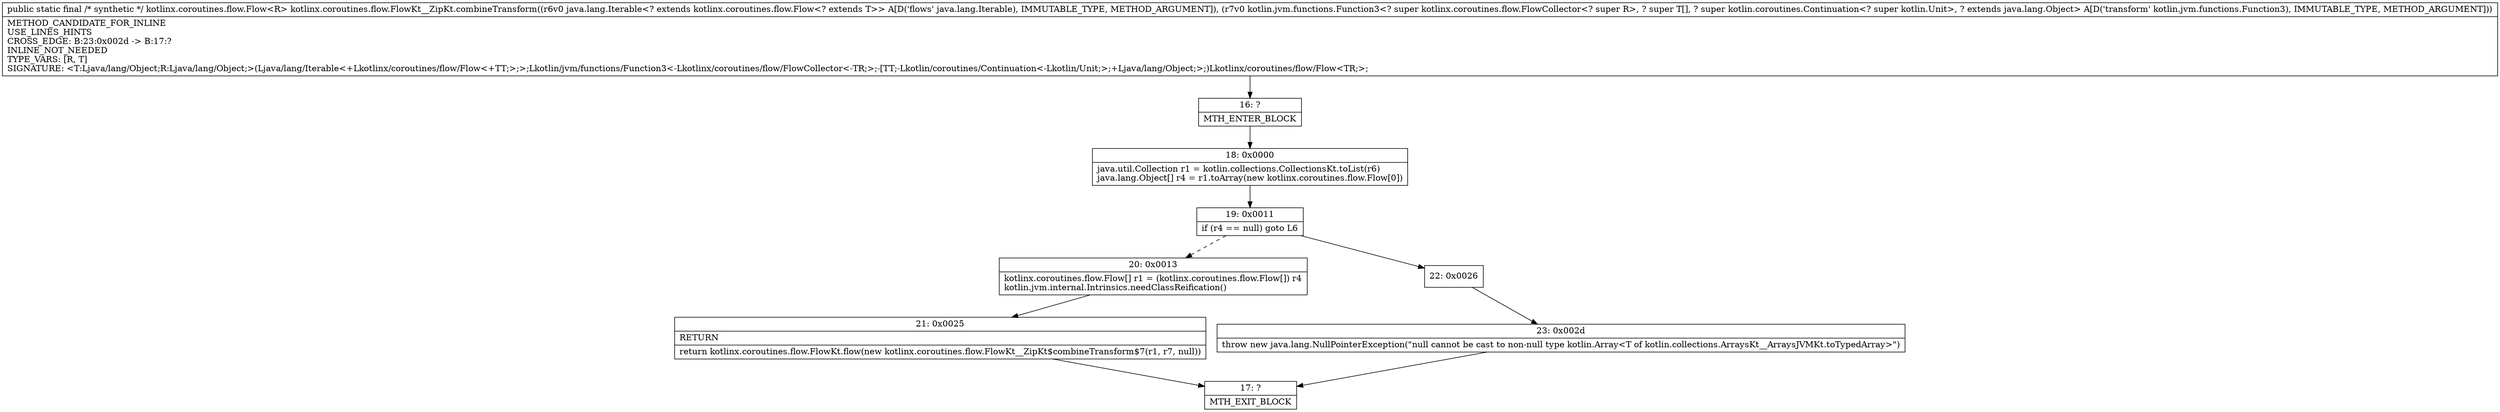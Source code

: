 digraph "CFG forkotlinx.coroutines.flow.FlowKt__ZipKt.combineTransform(Ljava\/lang\/Iterable;Lkotlin\/jvm\/functions\/Function3;)Lkotlinx\/coroutines\/flow\/Flow;" {
Node_16 [shape=record,label="{16\:\ ?|MTH_ENTER_BLOCK\l}"];
Node_18 [shape=record,label="{18\:\ 0x0000|java.util.Collection r1 = kotlin.collections.CollectionsKt.toList(r6)\ljava.lang.Object[] r4 = r1.toArray(new kotlinx.coroutines.flow.Flow[0])\l}"];
Node_19 [shape=record,label="{19\:\ 0x0011|if (r4 == null) goto L6\l}"];
Node_20 [shape=record,label="{20\:\ 0x0013|kotlinx.coroutines.flow.Flow[] r1 = (kotlinx.coroutines.flow.Flow[]) r4\lkotlin.jvm.internal.Intrinsics.needClassReification()\l}"];
Node_21 [shape=record,label="{21\:\ 0x0025|RETURN\l|return kotlinx.coroutines.flow.FlowKt.flow(new kotlinx.coroutines.flow.FlowKt__ZipKt$combineTransform$7(r1, r7, null))\l}"];
Node_17 [shape=record,label="{17\:\ ?|MTH_EXIT_BLOCK\l}"];
Node_22 [shape=record,label="{22\:\ 0x0026}"];
Node_23 [shape=record,label="{23\:\ 0x002d|throw new java.lang.NullPointerException(\"null cannot be cast to non\-null type kotlin.Array\<T of kotlin.collections.ArraysKt__ArraysJVMKt.toTypedArray\>\")\l}"];
MethodNode[shape=record,label="{public static final \/* synthetic *\/ kotlinx.coroutines.flow.Flow\<R\> kotlinx.coroutines.flow.FlowKt__ZipKt.combineTransform((r6v0 java.lang.Iterable\<? extends kotlinx.coroutines.flow.Flow\<? extends T\>\> A[D('flows' java.lang.Iterable), IMMUTABLE_TYPE, METHOD_ARGUMENT]), (r7v0 kotlin.jvm.functions.Function3\<? super kotlinx.coroutines.flow.FlowCollector\<? super R\>, ? super T[], ? super kotlin.coroutines.Continuation\<? super kotlin.Unit\>, ? extends java.lang.Object\> A[D('transform' kotlin.jvm.functions.Function3), IMMUTABLE_TYPE, METHOD_ARGUMENT]))  | METHOD_CANDIDATE_FOR_INLINE\lUSE_LINES_HINTS\lCROSS_EDGE: B:23:0x002d \-\> B:17:?\lINLINE_NOT_NEEDED\lTYPE_VARS: [R, T]\lSIGNATURE: \<T:Ljava\/lang\/Object;R:Ljava\/lang\/Object;\>(Ljava\/lang\/Iterable\<+Lkotlinx\/coroutines\/flow\/Flow\<+TT;\>;\>;Lkotlin\/jvm\/functions\/Function3\<\-Lkotlinx\/coroutines\/flow\/FlowCollector\<\-TR;\>;\-[TT;\-Lkotlin\/coroutines\/Continuation\<\-Lkotlin\/Unit;\>;+Ljava\/lang\/Object;\>;)Lkotlinx\/coroutines\/flow\/Flow\<TR;\>;\l}"];
MethodNode -> Node_16;Node_16 -> Node_18;
Node_18 -> Node_19;
Node_19 -> Node_20[style=dashed];
Node_19 -> Node_22;
Node_20 -> Node_21;
Node_21 -> Node_17;
Node_22 -> Node_23;
Node_23 -> Node_17;
}


